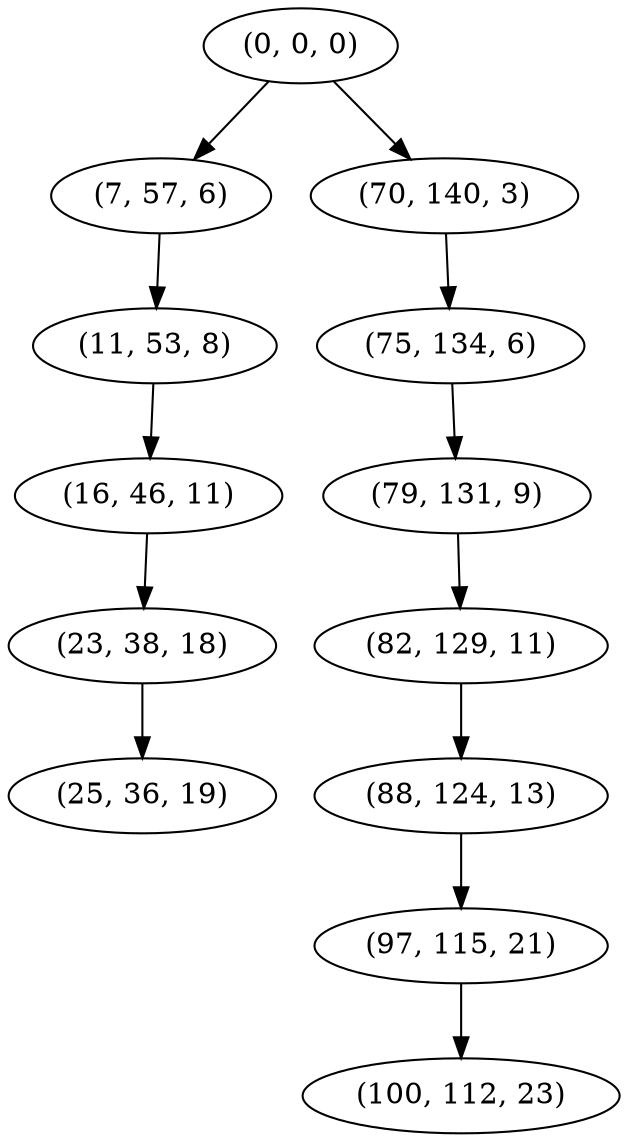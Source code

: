 digraph tree {
    "(0, 0, 0)";
    "(7, 57, 6)";
    "(11, 53, 8)";
    "(16, 46, 11)";
    "(23, 38, 18)";
    "(25, 36, 19)";
    "(70, 140, 3)";
    "(75, 134, 6)";
    "(79, 131, 9)";
    "(82, 129, 11)";
    "(88, 124, 13)";
    "(97, 115, 21)";
    "(100, 112, 23)";
    "(0, 0, 0)" -> "(7, 57, 6)";
    "(0, 0, 0)" -> "(70, 140, 3)";
    "(7, 57, 6)" -> "(11, 53, 8)";
    "(11, 53, 8)" -> "(16, 46, 11)";
    "(16, 46, 11)" -> "(23, 38, 18)";
    "(23, 38, 18)" -> "(25, 36, 19)";
    "(70, 140, 3)" -> "(75, 134, 6)";
    "(75, 134, 6)" -> "(79, 131, 9)";
    "(79, 131, 9)" -> "(82, 129, 11)";
    "(82, 129, 11)" -> "(88, 124, 13)";
    "(88, 124, 13)" -> "(97, 115, 21)";
    "(97, 115, 21)" -> "(100, 112, 23)";
}
